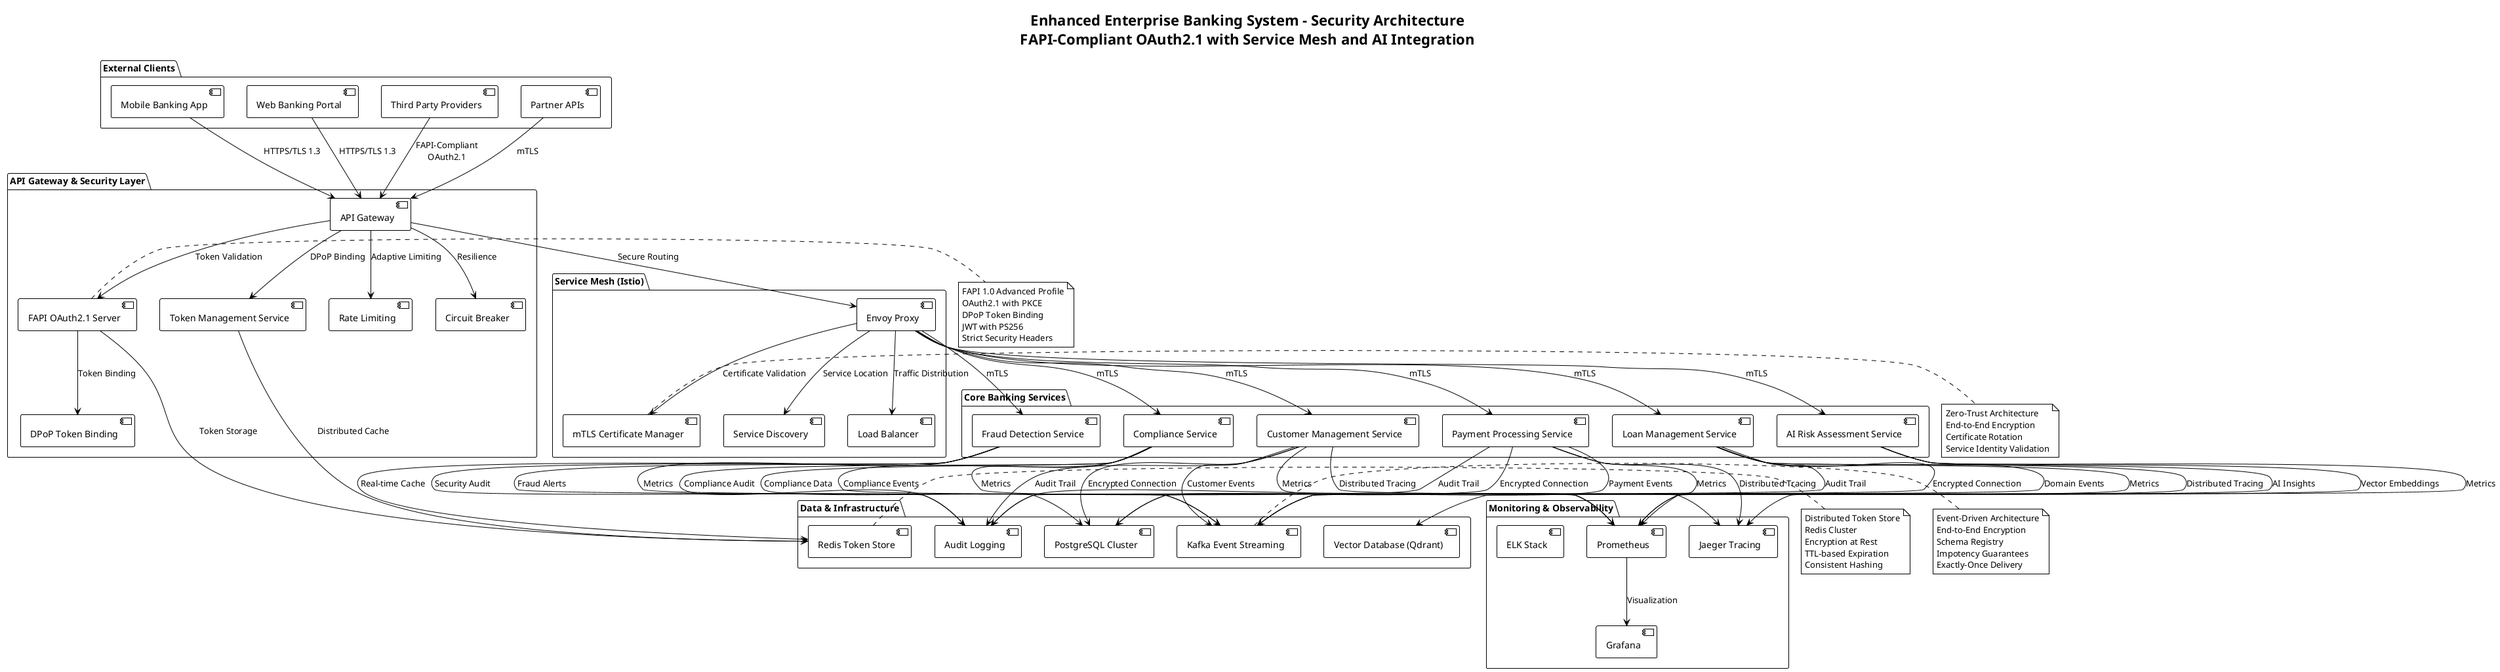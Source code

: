 @startuml Enhanced Enterprise Banking Security Architecture
!theme plain

title Enhanced Enterprise Banking System - Security Architecture\nFAPI-Compliant OAuth2.1 with Service Mesh and AI Integration

package "External Clients" {
  [Mobile Banking App] as Mobile
  [Web Banking Portal] as Web
  [Third Party Providers] as TPP
  [Partner APIs] as Partners
}

package "API Gateway & Security Layer" {
  [API Gateway] as APIGw
  [FAPI OAuth2.1 Server] as OAuth
  [Token Management Service] as TokenMgmt
  [DPoP Token Binding] as DPoP
  [Rate Limiting] as RateLimit
  [Circuit Breaker] as CircuitBreaker
}

package "Service Mesh (Istio)" {
  [Envoy Proxy] as Envoy
  [mTLS Certificate Manager] as mTLS
  [Service Discovery] as ServiceDiscovery
  [Load Balancer] as LoadBalancer
}

package "Core Banking Services" {
  [Loan Management Service] as LoanSvc
  [Customer Management Service] as CustomerSvc
  [Payment Processing Service] as PaymentSvc
  [AI Risk Assessment Service] as AISvc
  [Compliance Service] as ComplianceSvc
  [Fraud Detection Service] as FraudSvc
}

package "Data & Infrastructure" {
  [PostgreSQL Cluster] as PgCluster
  [Redis Token Store] as Redis
  [Kafka Event Streaming] as Kafka
  [Vector Database (Qdrant)] as VectorDB
  [Audit Logging] as AuditLog
}

package "Monitoring & Observability" {
  [Prometheus] as Prometheus
  [Grafana] as Grafana
  [Jaeger Tracing] as Jaeger
  [ELK Stack] as ELK
}

' External connections
Mobile --> APIGw : HTTPS/TLS 1.3
Web --> APIGw : HTTPS/TLS 1.3
TPP --> APIGw : FAPI-Compliant\nOAuth2.1
Partners --> APIGw : mTLS

' Security Layer
APIGw --> OAuth : Token Validation
APIGw --> TokenMgmt : DPoP Binding
APIGw --> RateLimit : Adaptive Limiting
APIGw --> CircuitBreaker : Resilience

OAuth --> DPoP : Token Binding
OAuth --> Redis : Token Storage
TokenMgmt --> Redis : Distributed Cache

' Service Mesh
APIGw --> Envoy : Secure Routing
Envoy --> ServiceDiscovery : Service Location
Envoy --> mTLS : Certificate Validation
Envoy --> LoadBalancer : Traffic Distribution

' Core Services
Envoy --> LoanSvc : mTLS
Envoy --> CustomerSvc : mTLS
Envoy --> PaymentSvc : mTLS
Envoy --> AISvc : mTLS
Envoy --> ComplianceSvc : mTLS
Envoy --> FraudSvc : mTLS

' Data Access
LoanSvc --> PgCluster : Encrypted Connection
CustomerSvc --> PgCluster : Encrypted Connection
PaymentSvc --> PgCluster : Encrypted Connection
AISvc --> VectorDB : Vector Embeddings
ComplianceSvc --> PgCluster : Compliance Data
FraudSvc --> Redis : Real-time Cache

' Event Streaming
LoanSvc --> Kafka : Domain Events
CustomerSvc --> Kafka : Customer Events
PaymentSvc --> Kafka : Payment Events
AISvc --> Kafka : AI Insights
ComplianceSvc --> Kafka : Compliance Events
FraudSvc --> Kafka : Fraud Alerts

' Monitoring
LoanSvc --> Prometheus : Metrics
CustomerSvc --> Prometheus : Metrics
PaymentSvc --> Prometheus : Metrics
AISvc --> Prometheus : Metrics
ComplianceSvc --> Prometheus : Metrics
FraudSvc --> Prometheus : Metrics

Prometheus --> Grafana : Visualization
LoanSvc --> Jaeger : Distributed Tracing
CustomerSvc --> Jaeger : Distributed Tracing
PaymentSvc --> Jaeger : Distributed Tracing

LoanSvc --> AuditLog : Audit Trail
CustomerSvc --> AuditLog : Audit Trail
PaymentSvc --> AuditLog : Audit Trail
ComplianceSvc --> AuditLog : Compliance Audit
FraudSvc --> AuditLog : Security Audit

' Security Features
note right of OAuth : FAPI 1.0 Advanced Profile\nOAuth2.1 with PKCE\nDPoP Token Binding\nJWT with PS256\nStrict Security Headers

note right of mTLS : Zero-Trust Architecture\nEnd-to-End Encryption\nCertificate Rotation\nService Identity Validation

note right of Redis : Distributed Token Store\nRedis Cluster\nEncryption at Rest\nTTL-based Expiration\nConsistent Hashing

note right of Kafka : Event-Driven Architecture\nEnd-to-End Encryption\nSchema Registry\nImpotency Guarantees\nExactly-Once Delivery

@enduml